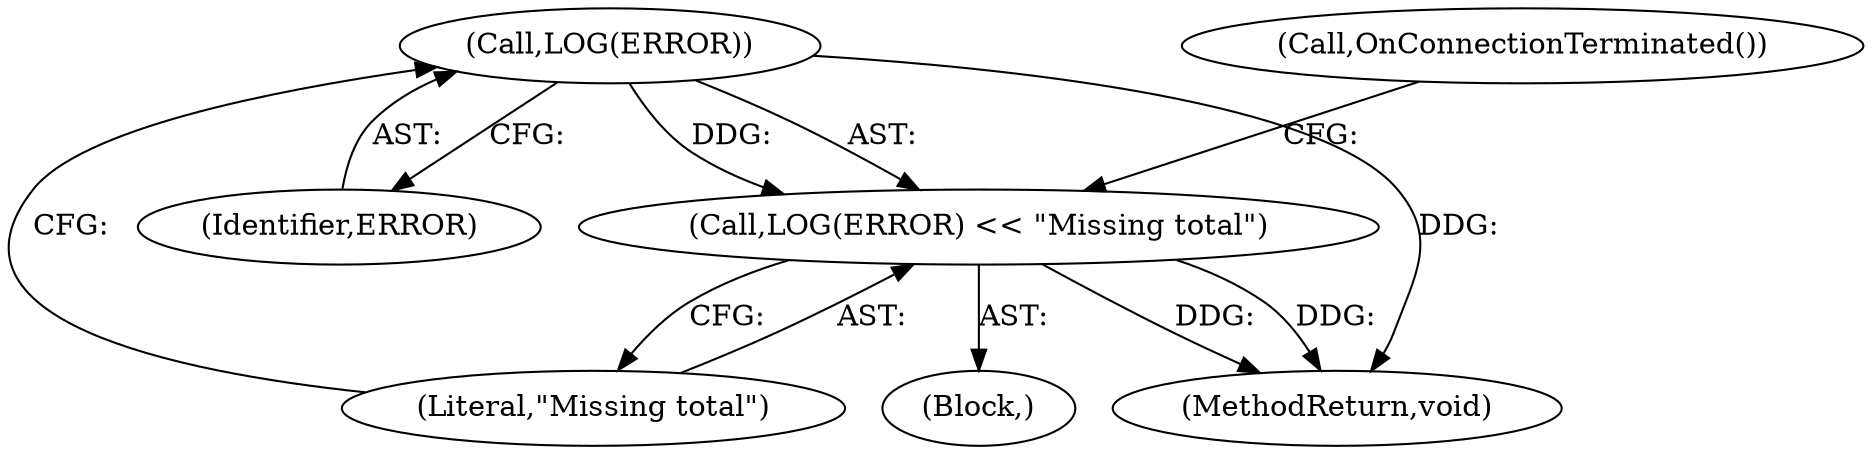 digraph "1_Chrome_2706470a422dec8f4ae2538e80f0e7e3c4f4f7f6_9@del" {
"1000144" [label="(Call,LOG(ERROR))"];
"1000143" [label="(Call,LOG(ERROR) << \"Missing total\")"];
"1000145" [label="(Identifier,ERROR)"];
"1000146" [label="(Literal,\"Missing total\")"];
"1000142" [label="(Block,)"];
"1000144" [label="(Call,LOG(ERROR))"];
"1000143" [label="(Call,LOG(ERROR) << \"Missing total\")"];
"1000152" [label="(MethodReturn,void)"];
"1000147" [label="(Call,OnConnectionTerminated())"];
"1000144" -> "1000143"  [label="AST: "];
"1000144" -> "1000145"  [label="CFG: "];
"1000145" -> "1000144"  [label="AST: "];
"1000146" -> "1000144"  [label="CFG: "];
"1000144" -> "1000152"  [label="DDG: "];
"1000144" -> "1000143"  [label="DDG: "];
"1000143" -> "1000142"  [label="AST: "];
"1000143" -> "1000146"  [label="CFG: "];
"1000146" -> "1000143"  [label="AST: "];
"1000147" -> "1000143"  [label="CFG: "];
"1000143" -> "1000152"  [label="DDG: "];
"1000143" -> "1000152"  [label="DDG: "];
}
